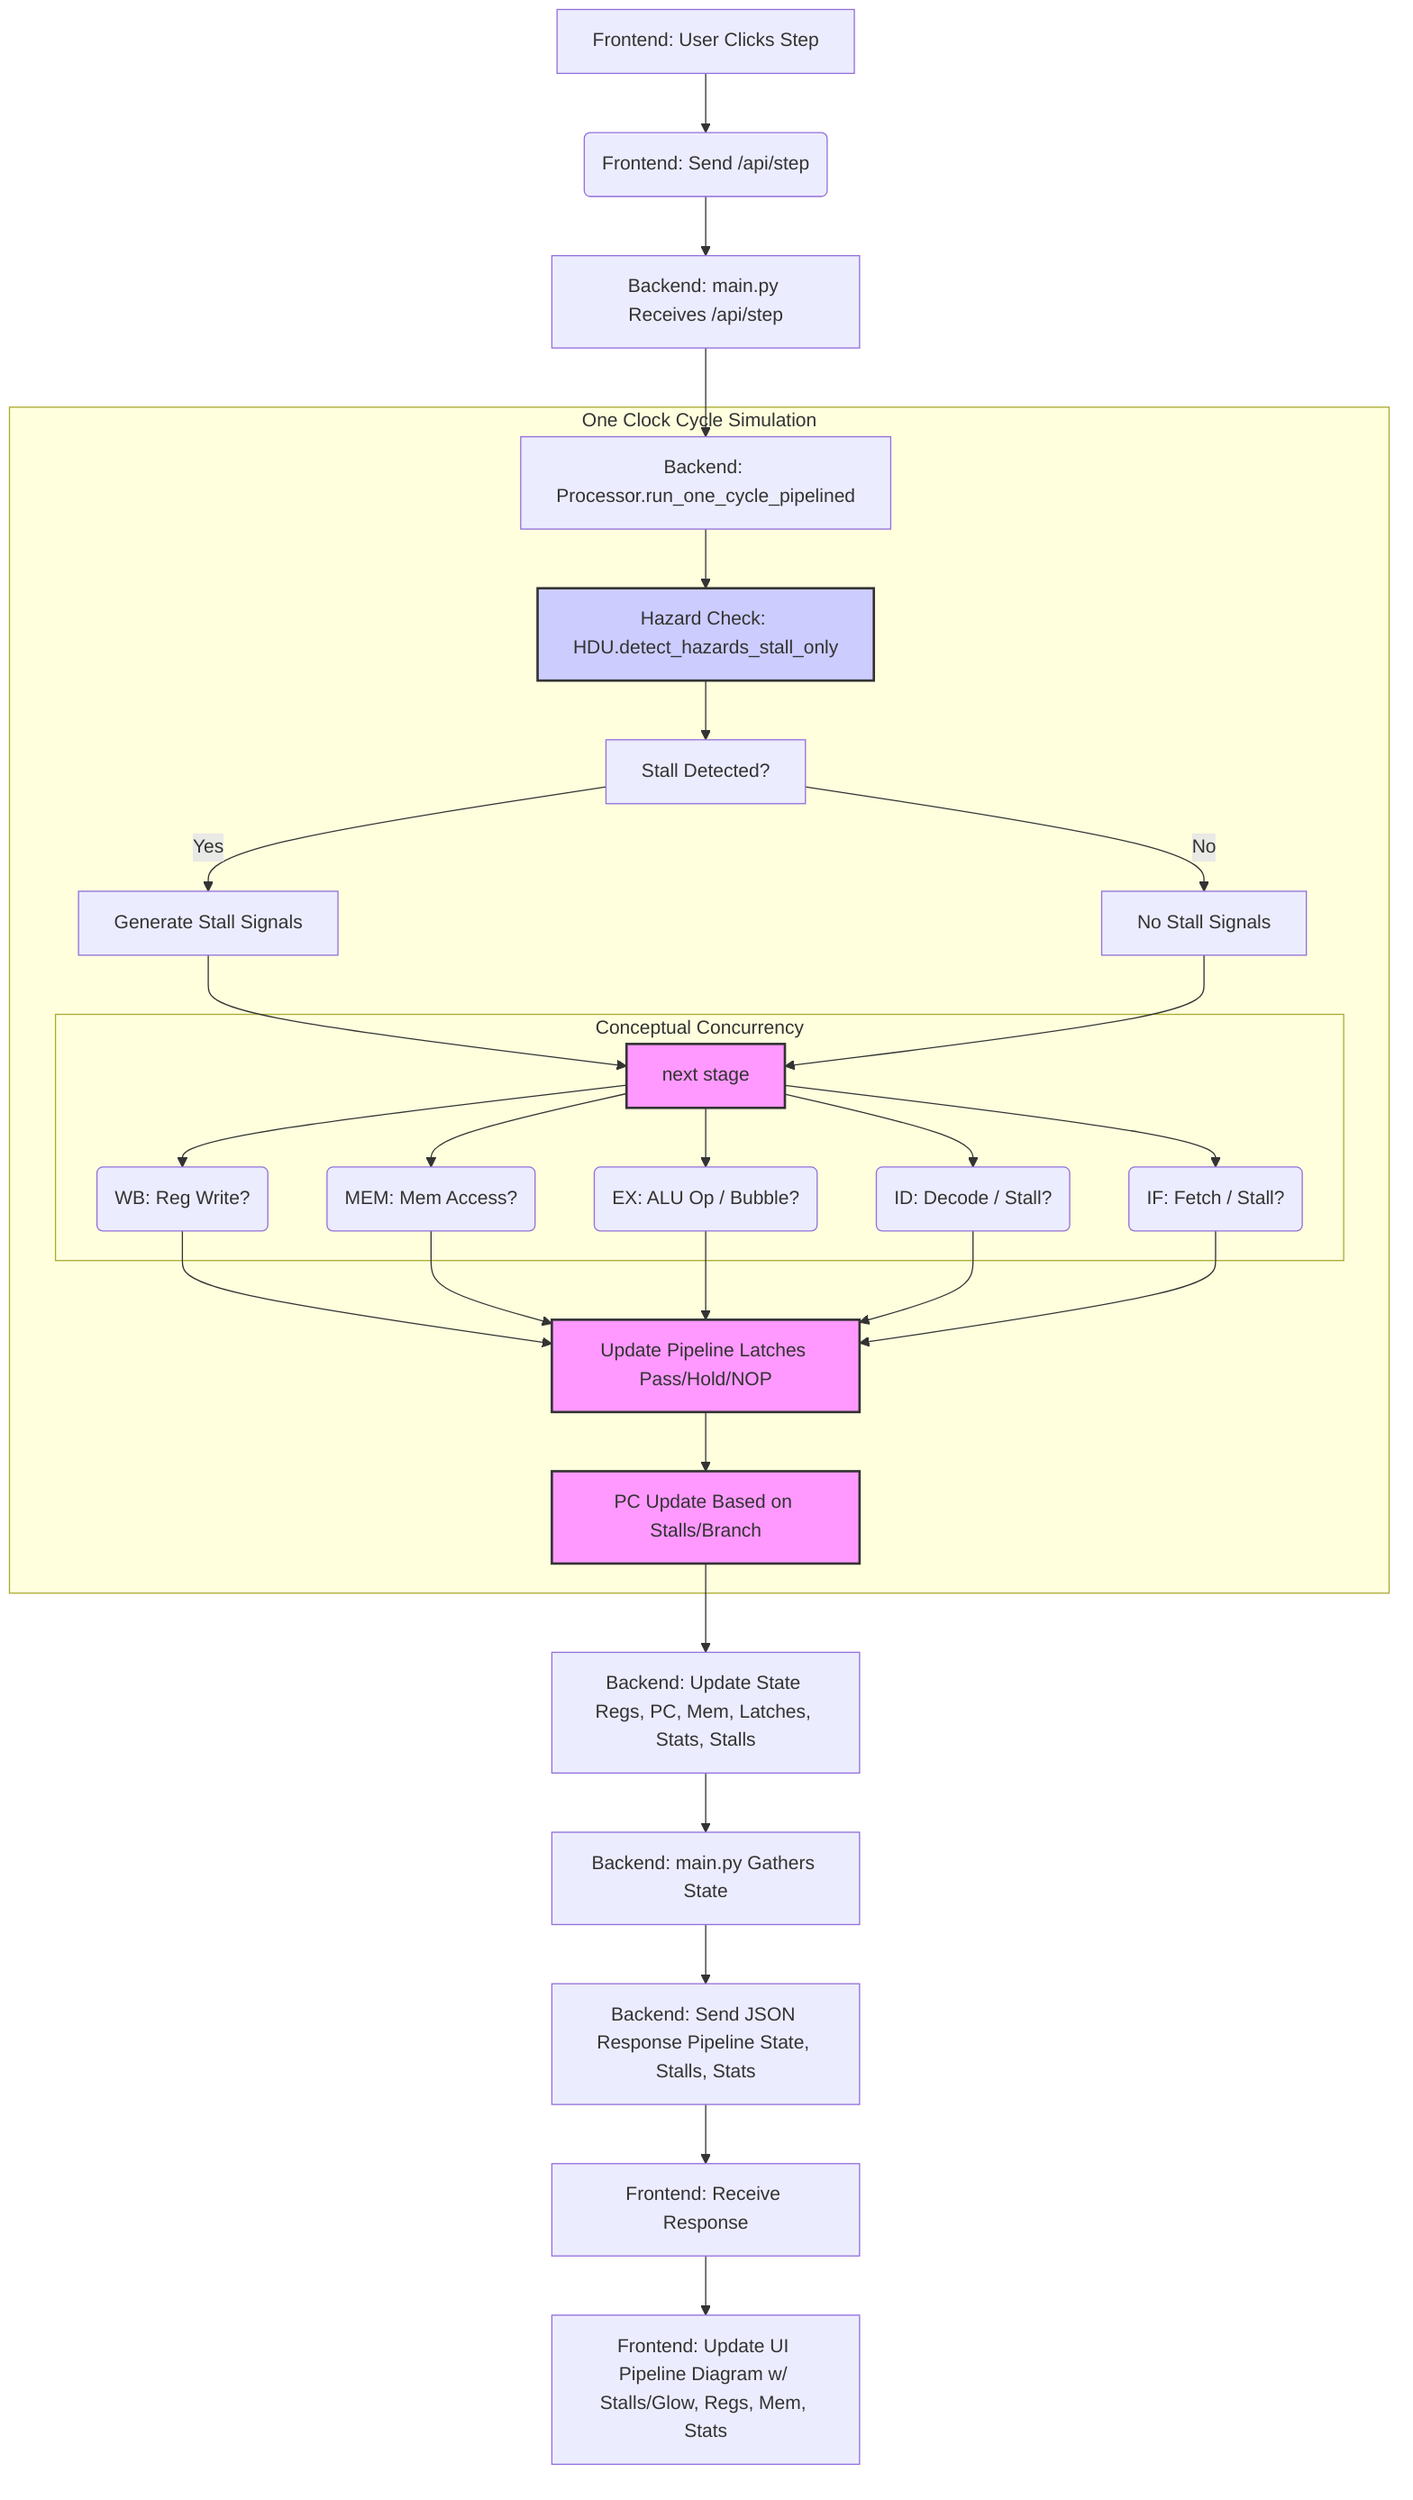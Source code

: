 graph TD
    A[Frontend: User Clicks Step] --> B(Frontend: Send /api/step);
    B --> C[Backend: main.py Receives /api/step];
    C --> D[Backend: Processor.run_one_cycle_pipelined];
    subgraph One Clock Cycle Simulation
        D --> E[Hazard Check: HDU.detect_hazards_stall_only];
        E --> F[Stall Detected?];
        F -- Yes --> G[Generate Stall Signals];
        F -- No --> H[No Stall Signals];
        G --> I[Concurrent Stage Execution w/ Stalls];
        H --> I[next stage];
        subgraph Stages [Conceptual Concurrency]
            I --> WB(WB: Reg Write?);
            I --> MEM(MEM: Mem Access?);
            I --> EX(EX: ALU Op / Bubble?);
            I --> ID(ID: Decode / Stall?);
            I --> IF(IF: Fetch / Stall?);
        end
        WB --> J[Update Pipeline Latches Pass/Hold/NOP];
        MEM --> J;
        EX --> J;
        ID --> J;
        IF --> J;
        J --> K[PC Update Based on Stalls/Branch];
    end
    K --> L[Backend: Update State Regs, PC, Mem, Latches, Stats, Stalls];
    L --> M[Backend: main.py Gathers State];
    M --> N[Backend: Send JSON Response Pipeline State, Stalls, Stats];
    N --> O[Frontend: Receive Response];
    O --> P[Frontend: Update UI Pipeline Diagram w/ Stalls/Glow, Regs, Mem, Stats];

    style E fill:#ccf,stroke:#333,stroke-width:2px
    style I fill:#f9f,stroke:#333,stroke-width:2px
    style J fill:#f9f,stroke:#333,stroke-width:2px
    style K fill:#f9f,stroke:#333,stroke-width:2px
